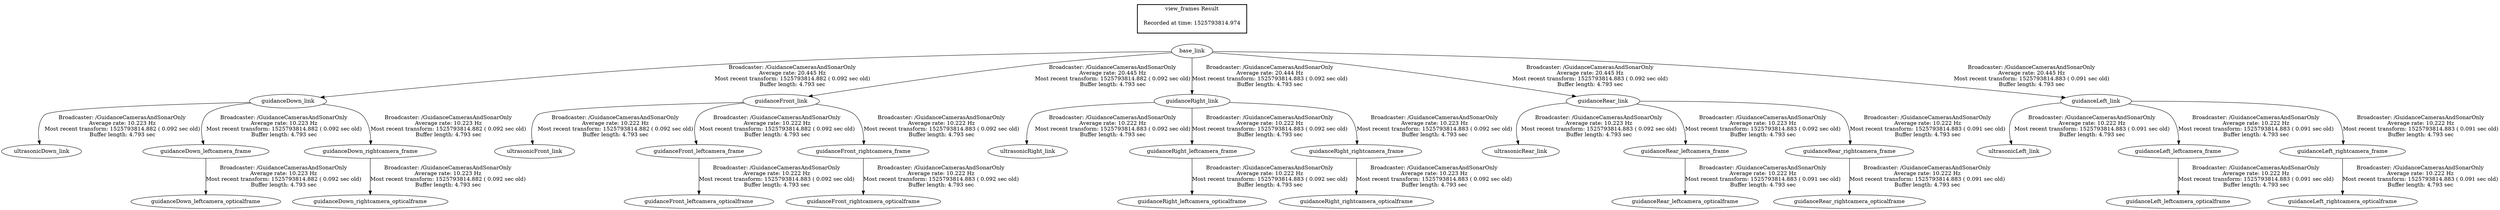 digraph G {
"base_link" -> "guidanceDown_link"[label="Broadcaster: /GuidanceCamerasAndSonarOnly\nAverage rate: 20.445 Hz\nMost recent transform: 1525793814.882 ( 0.092 sec old)\nBuffer length: 4.793 sec\n"];
"guidanceDown_link" -> "ultrasonicDown_link"[label="Broadcaster: /GuidanceCamerasAndSonarOnly\nAverage rate: 10.223 Hz\nMost recent transform: 1525793814.882 ( 0.092 sec old)\nBuffer length: 4.793 sec\n"];
"guidanceDown_link" -> "guidanceDown_leftcamera_frame"[label="Broadcaster: /GuidanceCamerasAndSonarOnly\nAverage rate: 10.223 Hz\nMost recent transform: 1525793814.882 ( 0.092 sec old)\nBuffer length: 4.793 sec\n"];
"guidanceDown_leftcamera_frame" -> "guidanceDown_leftcamera_opticalframe"[label="Broadcaster: /GuidanceCamerasAndSonarOnly\nAverage rate: 10.223 Hz\nMost recent transform: 1525793814.882 ( 0.092 sec old)\nBuffer length: 4.793 sec\n"];
"guidanceDown_link" -> "guidanceDown_rightcamera_frame"[label="Broadcaster: /GuidanceCamerasAndSonarOnly\nAverage rate: 10.223 Hz\nMost recent transform: 1525793814.882 ( 0.092 sec old)\nBuffer length: 4.793 sec\n"];
"guidanceDown_rightcamera_frame" -> "guidanceDown_rightcamera_opticalframe"[label="Broadcaster: /GuidanceCamerasAndSonarOnly\nAverage rate: 10.223 Hz\nMost recent transform: 1525793814.882 ( 0.092 sec old)\nBuffer length: 4.793 sec\n"];
"base_link" -> "guidanceFront_link"[label="Broadcaster: /GuidanceCamerasAndSonarOnly\nAverage rate: 20.445 Hz\nMost recent transform: 1525793814.882 ( 0.092 sec old)\nBuffer length: 4.793 sec\n"];
"guidanceFront_link" -> "ultrasonicFront_link"[label="Broadcaster: /GuidanceCamerasAndSonarOnly\nAverage rate: 10.222 Hz\nMost recent transform: 1525793814.882 ( 0.092 sec old)\nBuffer length: 4.793 sec\n"];
"guidanceFront_link" -> "guidanceFront_leftcamera_frame"[label="Broadcaster: /GuidanceCamerasAndSonarOnly\nAverage rate: 10.222 Hz\nMost recent transform: 1525793814.882 ( 0.092 sec old)\nBuffer length: 4.793 sec\n"];
"guidanceFront_leftcamera_frame" -> "guidanceFront_leftcamera_opticalframe"[label="Broadcaster: /GuidanceCamerasAndSonarOnly\nAverage rate: 10.222 Hz\nMost recent transform: 1525793814.883 ( 0.092 sec old)\nBuffer length: 4.793 sec\n"];
"guidanceFront_link" -> "guidanceFront_rightcamera_frame"[label="Broadcaster: /GuidanceCamerasAndSonarOnly\nAverage rate: 10.222 Hz\nMost recent transform: 1525793814.883 ( 0.092 sec old)\nBuffer length: 4.793 sec\n"];
"guidanceFront_rightcamera_frame" -> "guidanceFront_rightcamera_opticalframe"[label="Broadcaster: /GuidanceCamerasAndSonarOnly\nAverage rate: 10.222 Hz\nMost recent transform: 1525793814.883 ( 0.092 sec old)\nBuffer length: 4.793 sec\n"];
"base_link" -> "guidanceRight_link"[label="Broadcaster: /GuidanceCamerasAndSonarOnly\nAverage rate: 20.444 Hz\nMost recent transform: 1525793814.883 ( 0.092 sec old)\nBuffer length: 4.793 sec\n"];
"guidanceRight_link" -> "ultrasonicRight_link"[label="Broadcaster: /GuidanceCamerasAndSonarOnly\nAverage rate: 10.222 Hz\nMost recent transform: 1525793814.883 ( 0.092 sec old)\nBuffer length: 4.793 sec\n"];
"guidanceRight_link" -> "guidanceRight_leftcamera_frame"[label="Broadcaster: /GuidanceCamerasAndSonarOnly\nAverage rate: 10.222 Hz\nMost recent transform: 1525793814.883 ( 0.092 sec old)\nBuffer length: 4.793 sec\n"];
"guidanceRight_leftcamera_frame" -> "guidanceRight_leftcamera_opticalframe"[label="Broadcaster: /GuidanceCamerasAndSonarOnly\nAverage rate: 10.222 Hz\nMost recent transform: 1525793814.883 ( 0.092 sec old)\nBuffer length: 4.793 sec\n"];
"guidanceRight_link" -> "guidanceRight_rightcamera_frame"[label="Broadcaster: /GuidanceCamerasAndSonarOnly\nAverage rate: 10.223 Hz\nMost recent transform: 1525793814.883 ( 0.092 sec old)\nBuffer length: 4.793 sec\n"];
"guidanceRight_rightcamera_frame" -> "guidanceRight_rightcamera_opticalframe"[label="Broadcaster: /GuidanceCamerasAndSonarOnly\nAverage rate: 10.223 Hz\nMost recent transform: 1525793814.883 ( 0.092 sec old)\nBuffer length: 4.793 sec\n"];
"base_link" -> "guidanceRear_link"[label="Broadcaster: /GuidanceCamerasAndSonarOnly\nAverage rate: 20.445 Hz\nMost recent transform: 1525793814.883 ( 0.092 sec old)\nBuffer length: 4.793 sec\n"];
"guidanceRear_link" -> "ultrasonicRear_link"[label="Broadcaster: /GuidanceCamerasAndSonarOnly\nAverage rate: 10.223 Hz\nMost recent transform: 1525793814.883 ( 0.092 sec old)\nBuffer length: 4.793 sec\n"];
"guidanceRear_link" -> "guidanceRear_leftcamera_frame"[label="Broadcaster: /GuidanceCamerasAndSonarOnly\nAverage rate: 10.223 Hz\nMost recent transform: 1525793814.883 ( 0.092 sec old)\nBuffer length: 4.793 sec\n"];
"guidanceRear_leftcamera_frame" -> "guidanceRear_leftcamera_opticalframe"[label="Broadcaster: /GuidanceCamerasAndSonarOnly\nAverage rate: 10.222 Hz\nMost recent transform: 1525793814.883 ( 0.091 sec old)\nBuffer length: 4.793 sec\n"];
"guidanceRear_link" -> "guidanceRear_rightcamera_frame"[label="Broadcaster: /GuidanceCamerasAndSonarOnly\nAverage rate: 10.222 Hz\nMost recent transform: 1525793814.883 ( 0.091 sec old)\nBuffer length: 4.793 sec\n"];
"guidanceRear_rightcamera_frame" -> "guidanceRear_rightcamera_opticalframe"[label="Broadcaster: /GuidanceCamerasAndSonarOnly\nAverage rate: 10.222 Hz\nMost recent transform: 1525793814.883 ( 0.091 sec old)\nBuffer length: 4.793 sec\n"];
"base_link" -> "guidanceLeft_link"[label="Broadcaster: /GuidanceCamerasAndSonarOnly\nAverage rate: 20.445 Hz\nMost recent transform: 1525793814.883 ( 0.091 sec old)\nBuffer length: 4.793 sec\n"];
"guidanceLeft_link" -> "ultrasonicLeft_link"[label="Broadcaster: /GuidanceCamerasAndSonarOnly\nAverage rate: 10.222 Hz\nMost recent transform: 1525793814.883 ( 0.091 sec old)\nBuffer length: 4.793 sec\n"];
"guidanceLeft_link" -> "guidanceLeft_leftcamera_frame"[label="Broadcaster: /GuidanceCamerasAndSonarOnly\nAverage rate: 10.222 Hz\nMost recent transform: 1525793814.883 ( 0.091 sec old)\nBuffer length: 4.793 sec\n"];
"guidanceLeft_leftcamera_frame" -> "guidanceLeft_leftcamera_opticalframe"[label="Broadcaster: /GuidanceCamerasAndSonarOnly\nAverage rate: 10.222 Hz\nMost recent transform: 1525793814.883 ( 0.091 sec old)\nBuffer length: 4.793 sec\n"];
"guidanceLeft_link" -> "guidanceLeft_rightcamera_frame"[label="Broadcaster: /GuidanceCamerasAndSonarOnly\nAverage rate: 10.222 Hz\nMost recent transform: 1525793814.883 ( 0.091 sec old)\nBuffer length: 4.793 sec\n"];
"guidanceLeft_rightcamera_frame" -> "guidanceLeft_rightcamera_opticalframe"[label="Broadcaster: /GuidanceCamerasAndSonarOnly\nAverage rate: 10.222 Hz\nMost recent transform: 1525793814.883 ( 0.091 sec old)\nBuffer length: 4.793 sec\n"];
edge [style=invis];
 subgraph cluster_legend { style=bold; color=black; label ="view_frames Result";
"Recorded at time: 1525793814.974"[ shape=plaintext ] ;
 }->"base_link";
}